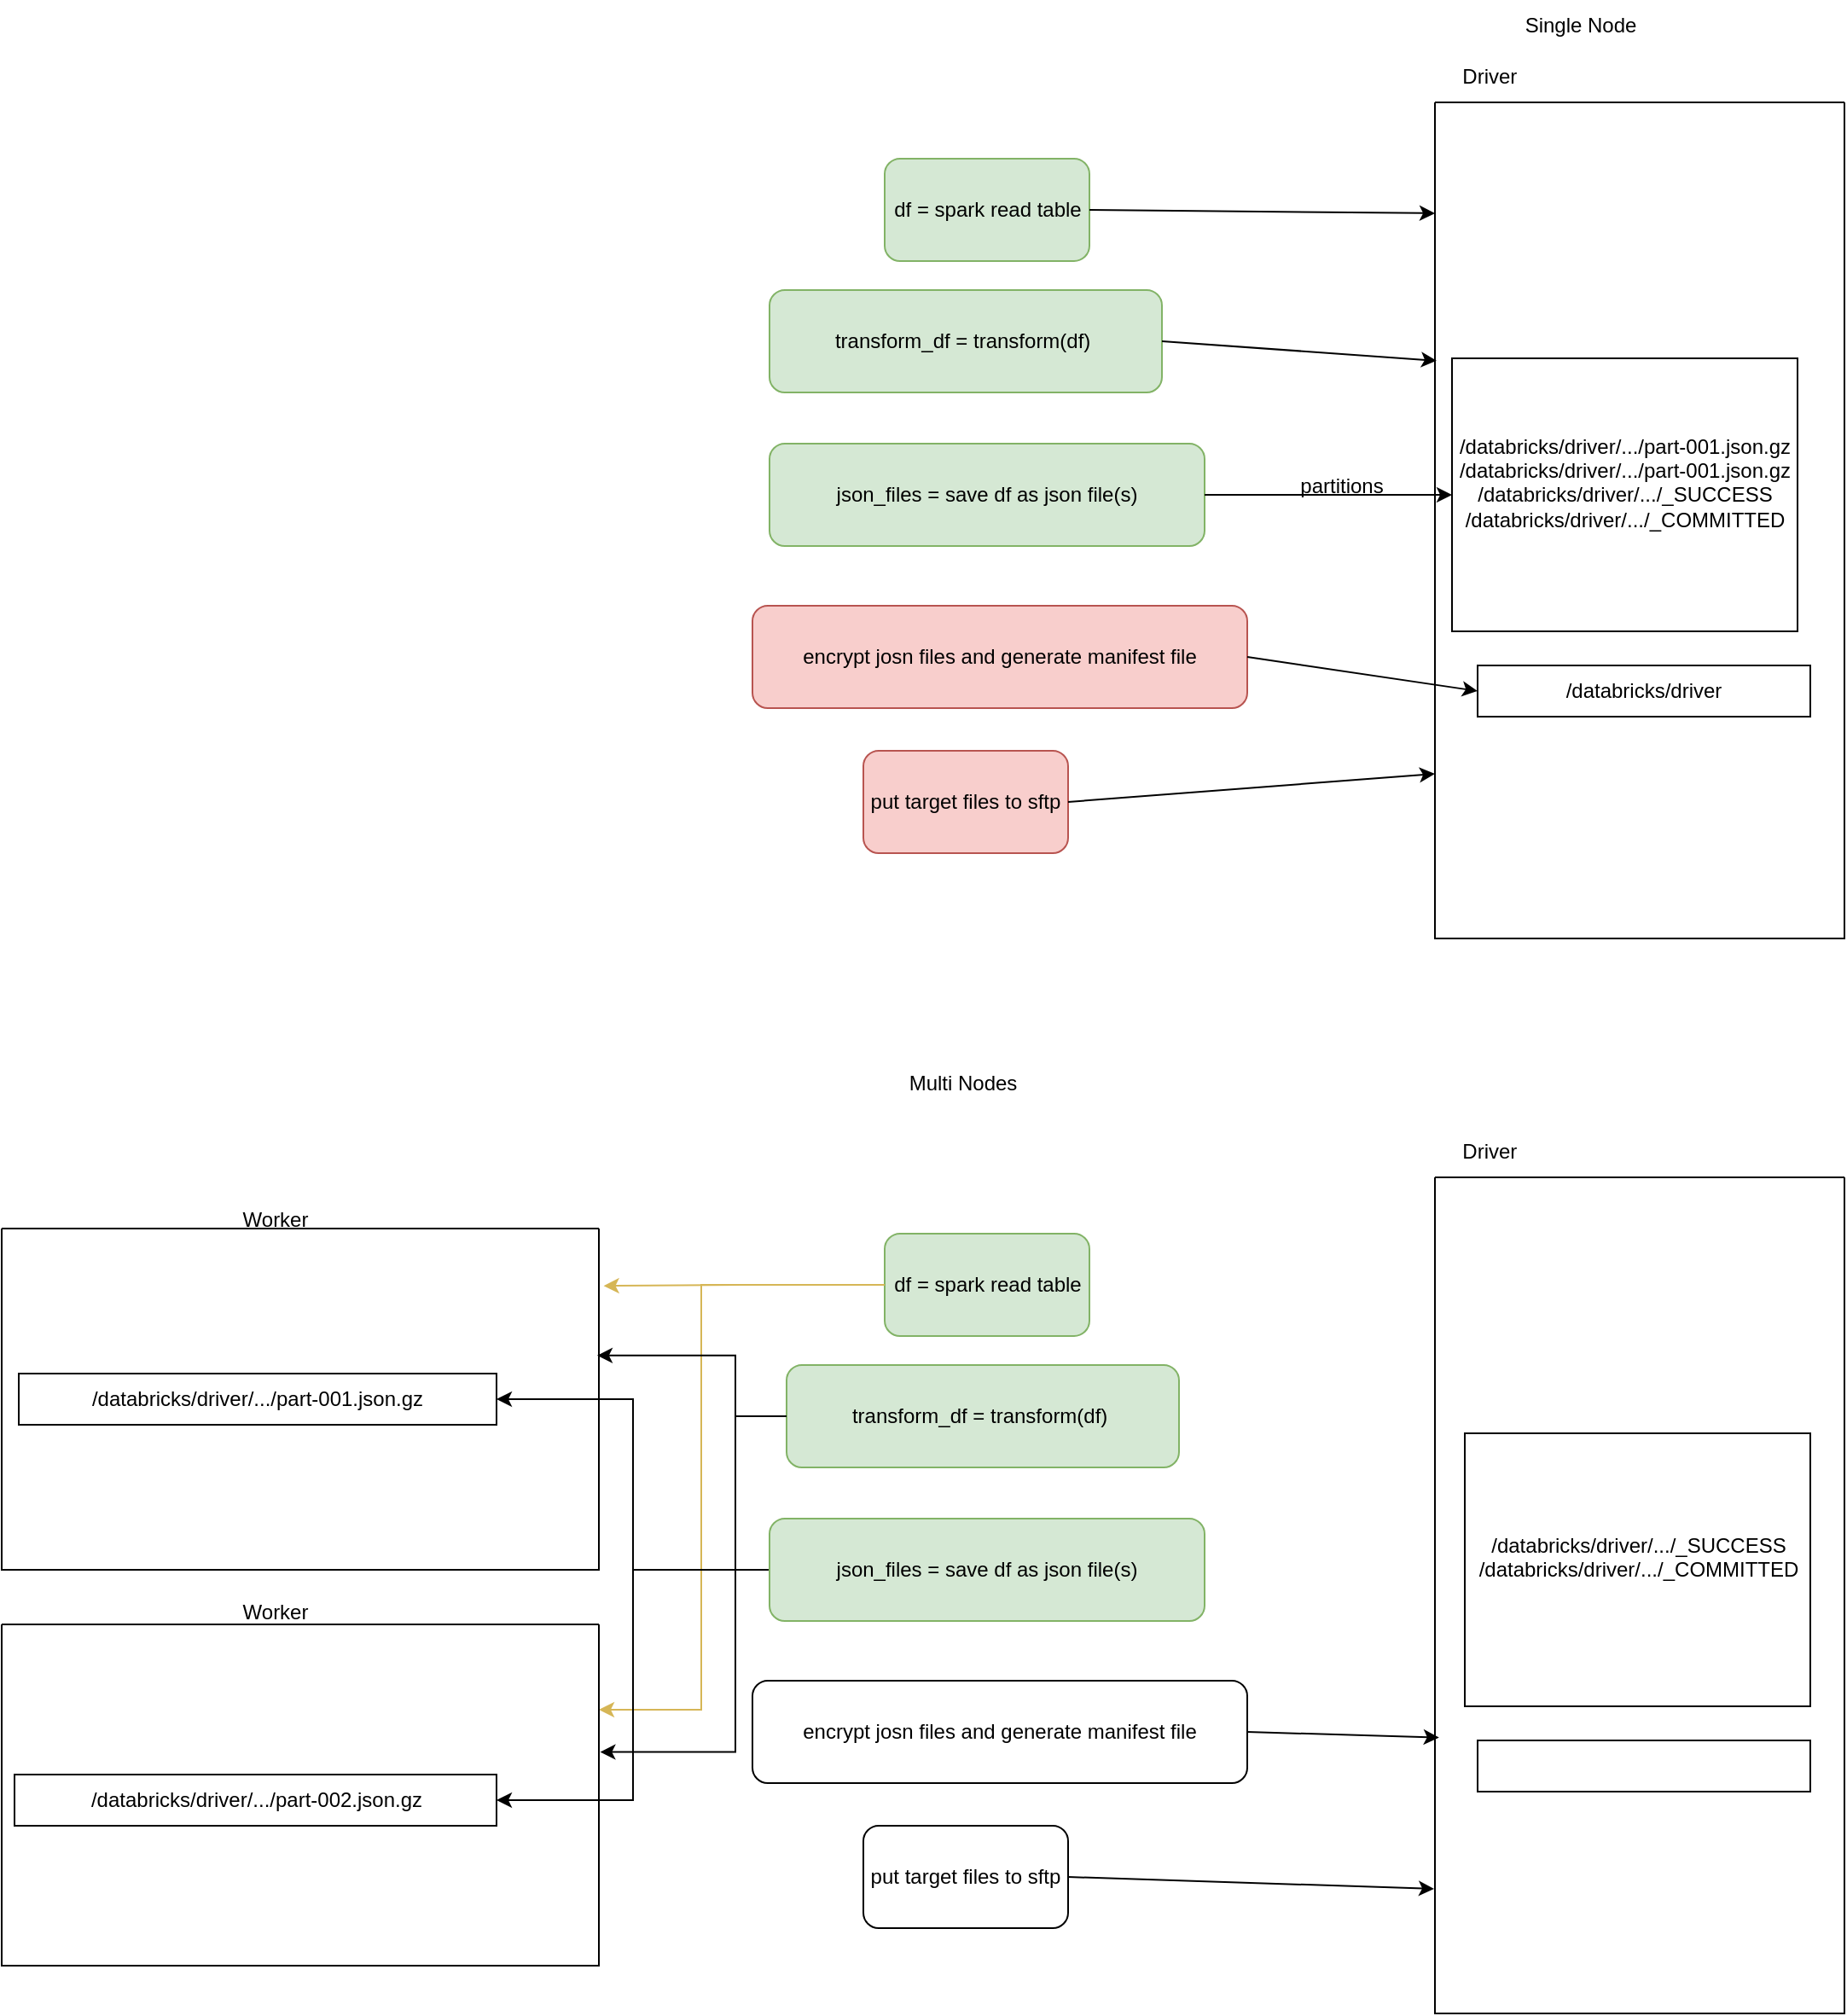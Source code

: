 <mxfile version="25.0.3">
  <diagram name="第 1 页" id="a1BwOLrXWPBUj6n1oyxn">
    <mxGraphModel dx="2802" dy="1046" grid="1" gridSize="10" guides="1" tooltips="1" connect="1" arrows="1" fold="1" page="1" pageScale="1" pageWidth="827" pageHeight="1169" math="0" shadow="0">
      <root>
        <mxCell id="0" />
        <mxCell id="1" parent="0" />
        <mxCell id="UQyt5uHhcSVYhBcTNX8b-2" value="Single Node" style="text;html=1;align=center;verticalAlign=middle;resizable=0;points=[];autosize=1;strokeColor=none;fillColor=none;" vertex="1" parent="1">
          <mxGeometry x="490" y="170" width="90" height="30" as="geometry" />
        </mxCell>
        <mxCell id="UQyt5uHhcSVYhBcTNX8b-5" value="" style="swimlane;startSize=0;" vertex="1" parent="1">
          <mxGeometry x="450" y="230" width="240" height="490" as="geometry" />
        </mxCell>
        <mxCell id="UQyt5uHhcSVYhBcTNX8b-19" value="/databricks/driver/.../part-001.json.gz&lt;div&gt;/databricks/driver/.../part-001.json.gz&lt;/div&gt;&lt;div&gt;/databricks/driver/.../_SUCCESS&lt;/div&gt;&lt;div&gt;&lt;div&gt;/databricks/driver/.../_COMMITTED&lt;/div&gt;&lt;/div&gt;&lt;div&gt;&lt;br&gt;&lt;/div&gt;" style="rounded=0;whiteSpace=wrap;html=1;" vertex="1" parent="UQyt5uHhcSVYhBcTNX8b-5">
          <mxGeometry x="10" y="150" width="202.5" height="160" as="geometry" />
        </mxCell>
        <mxCell id="UQyt5uHhcSVYhBcTNX8b-20" value="/databricks/driver" style="rounded=0;whiteSpace=wrap;html=1;" vertex="1" parent="UQyt5uHhcSVYhBcTNX8b-5">
          <mxGeometry x="25" y="330" width="195" height="30" as="geometry" />
        </mxCell>
        <mxCell id="UQyt5uHhcSVYhBcTNX8b-6" value="&amp;nbsp;Driver" style="text;html=1;align=center;verticalAlign=middle;resizable=0;points=[];autosize=1;strokeColor=none;fillColor=none;" vertex="1" parent="1">
          <mxGeometry x="450" y="200" width="60" height="30" as="geometry" />
        </mxCell>
        <mxCell id="UQyt5uHhcSVYhBcTNX8b-7" value="df = spark read table" style="rounded=1;whiteSpace=wrap;html=1;fillColor=#d5e8d4;strokeColor=#82b366;" vertex="1" parent="1">
          <mxGeometry x="127.5" y="263" width="120" height="60" as="geometry" />
        </mxCell>
        <mxCell id="UQyt5uHhcSVYhBcTNX8b-8" value="transform_df = transform(df)&amp;nbsp;" style="rounded=1;whiteSpace=wrap;html=1;fillColor=#d5e8d4;strokeColor=#82b366;" vertex="1" parent="1">
          <mxGeometry x="60" y="340" width="230" height="60" as="geometry" />
        </mxCell>
        <mxCell id="UQyt5uHhcSVYhBcTNX8b-9" value="json_files = save df as json file(s)" style="rounded=1;whiteSpace=wrap;html=1;fillColor=#d5e8d4;strokeColor=#82b366;" vertex="1" parent="1">
          <mxGeometry x="60" y="430" width="255" height="60" as="geometry" />
        </mxCell>
        <mxCell id="UQyt5uHhcSVYhBcTNX8b-10" value="encrypt josn files and generate manifest file" style="rounded=1;whiteSpace=wrap;html=1;fillColor=#f8cecc;strokeColor=#b85450;" vertex="1" parent="1">
          <mxGeometry x="50" y="525" width="290" height="60" as="geometry" />
        </mxCell>
        <mxCell id="UQyt5uHhcSVYhBcTNX8b-11" value="put target files to sftp" style="rounded=1;whiteSpace=wrap;html=1;fillColor=#f8cecc;strokeColor=#b85450;" vertex="1" parent="1">
          <mxGeometry x="115" y="610" width="120" height="60" as="geometry" />
        </mxCell>
        <mxCell id="UQyt5uHhcSVYhBcTNX8b-12" value="" style="endArrow=classic;html=1;rounded=0;exitX=1;exitY=0.5;exitDx=0;exitDy=0;" edge="1" parent="1" source="UQyt5uHhcSVYhBcTNX8b-7">
          <mxGeometry width="50" height="50" relative="1" as="geometry">
            <mxPoint x="390" y="590" as="sourcePoint" />
            <mxPoint x="450" y="295" as="targetPoint" />
          </mxGeometry>
        </mxCell>
        <mxCell id="UQyt5uHhcSVYhBcTNX8b-14" value="" style="endArrow=classic;html=1;rounded=0;exitX=1;exitY=0.5;exitDx=0;exitDy=0;entryX=0.004;entryY=0.309;entryDx=0;entryDy=0;entryPerimeter=0;" edge="1" parent="1" source="UQyt5uHhcSVYhBcTNX8b-8" target="UQyt5uHhcSVYhBcTNX8b-5">
          <mxGeometry width="50" height="50" relative="1" as="geometry">
            <mxPoint x="390" y="590" as="sourcePoint" />
            <mxPoint x="440" y="540" as="targetPoint" />
          </mxGeometry>
        </mxCell>
        <mxCell id="UQyt5uHhcSVYhBcTNX8b-15" value="" style="endArrow=classic;html=1;rounded=0;exitX=1;exitY=0.5;exitDx=0;exitDy=0;" edge="1" parent="1" source="UQyt5uHhcSVYhBcTNX8b-9" target="UQyt5uHhcSVYhBcTNX8b-19">
          <mxGeometry width="50" height="50" relative="1" as="geometry">
            <mxPoint x="390" y="590" as="sourcePoint" />
            <mxPoint x="440" y="540" as="targetPoint" />
          </mxGeometry>
        </mxCell>
        <mxCell id="UQyt5uHhcSVYhBcTNX8b-16" value="" style="endArrow=classic;html=1;rounded=0;exitX=1;exitY=0.5;exitDx=0;exitDy=0;entryX=0;entryY=0.5;entryDx=0;entryDy=0;" edge="1" parent="1" source="UQyt5uHhcSVYhBcTNX8b-10" target="UQyt5uHhcSVYhBcTNX8b-20">
          <mxGeometry width="50" height="50" relative="1" as="geometry">
            <mxPoint x="390" y="590" as="sourcePoint" />
            <mxPoint x="447" y="557" as="targetPoint" />
          </mxGeometry>
        </mxCell>
        <mxCell id="UQyt5uHhcSVYhBcTNX8b-17" value="" style="endArrow=classic;html=1;rounded=0;exitX=1;exitY=0.5;exitDx=0;exitDy=0;entryX=0;entryY=0.803;entryDx=0;entryDy=0;entryPerimeter=0;" edge="1" parent="1" source="UQyt5uHhcSVYhBcTNX8b-11" target="UQyt5uHhcSVYhBcTNX8b-5">
          <mxGeometry width="50" height="50" relative="1" as="geometry">
            <mxPoint x="257.5" y="650" as="sourcePoint" />
            <mxPoint x="450" y="550" as="targetPoint" />
          </mxGeometry>
        </mxCell>
        <mxCell id="UQyt5uHhcSVYhBcTNX8b-21" value="partitions" style="text;html=1;align=center;verticalAlign=middle;resizable=0;points=[];autosize=1;strokeColor=none;fillColor=none;" vertex="1" parent="1">
          <mxGeometry x="360" y="440" width="70" height="30" as="geometry" />
        </mxCell>
        <mxCell id="UQyt5uHhcSVYhBcTNX8b-22" value="Multi Nodes" style="text;html=1;align=center;verticalAlign=middle;resizable=0;points=[];autosize=1;strokeColor=none;fillColor=none;" vertex="1" parent="1">
          <mxGeometry x="127.5" y="790" width="90" height="30" as="geometry" />
        </mxCell>
        <mxCell id="UQyt5uHhcSVYhBcTNX8b-23" value="" style="swimlane;startSize=0;" vertex="1" parent="1">
          <mxGeometry x="450" y="860" width="240" height="490" as="geometry" />
        </mxCell>
        <mxCell id="UQyt5uHhcSVYhBcTNX8b-25" value="" style="rounded=0;whiteSpace=wrap;html=1;" vertex="1" parent="UQyt5uHhcSVYhBcTNX8b-23">
          <mxGeometry x="25" y="330" width="195" height="30" as="geometry" />
        </mxCell>
        <mxCell id="UQyt5uHhcSVYhBcTNX8b-50" value="&lt;div&gt;/databricks/driver/.../_SUCCESS&lt;/div&gt;&lt;div&gt;&lt;div&gt;/databricks/driver/.../_COMMITTED&lt;/div&gt;&lt;/div&gt;&lt;div&gt;&lt;br&gt;&lt;/div&gt;" style="rounded=0;whiteSpace=wrap;html=1;" vertex="1" parent="UQyt5uHhcSVYhBcTNX8b-23">
          <mxGeometry x="17.5" y="150" width="202.5" height="160" as="geometry" />
        </mxCell>
        <mxCell id="UQyt5uHhcSVYhBcTNX8b-26" value="&amp;nbsp;Driver" style="text;html=1;align=center;verticalAlign=middle;resizable=0;points=[];autosize=1;strokeColor=none;fillColor=none;" vertex="1" parent="1">
          <mxGeometry x="450" y="830" width="60" height="30" as="geometry" />
        </mxCell>
        <mxCell id="UQyt5uHhcSVYhBcTNX8b-47" style="edgeStyle=orthogonalEdgeStyle;rounded=0;orthogonalLoop=1;jettySize=auto;html=1;entryX=1;entryY=0.25;entryDx=0;entryDy=0;fillColor=#fff2cc;strokeColor=#d6b656;" edge="1" parent="1" source="UQyt5uHhcSVYhBcTNX8b-27" target="UQyt5uHhcSVYhBcTNX8b-40">
          <mxGeometry relative="1" as="geometry">
            <Array as="points">
              <mxPoint x="20" y="923" />
              <mxPoint x="20" y="1172" />
            </Array>
          </mxGeometry>
        </mxCell>
        <mxCell id="UQyt5uHhcSVYhBcTNX8b-27" value="df = spark read table" style="rounded=1;whiteSpace=wrap;html=1;fillColor=#d5e8d4;strokeColor=#82b366;" vertex="1" parent="1">
          <mxGeometry x="127.5" y="893" width="120" height="60" as="geometry" />
        </mxCell>
        <mxCell id="UQyt5uHhcSVYhBcTNX8b-28" value="transform_df = transform(df)&amp;nbsp;" style="rounded=1;whiteSpace=wrap;html=1;fillColor=#d5e8d4;strokeColor=#82b366;" vertex="1" parent="1">
          <mxGeometry x="70" y="970" width="230" height="60" as="geometry" />
        </mxCell>
        <mxCell id="UQyt5uHhcSVYhBcTNX8b-44" style="edgeStyle=orthogonalEdgeStyle;rounded=0;orthogonalLoop=1;jettySize=auto;html=1;entryX=1;entryY=0.5;entryDx=0;entryDy=0;" edge="1" parent="1" source="UQyt5uHhcSVYhBcTNX8b-29" target="UQyt5uHhcSVYhBcTNX8b-42">
          <mxGeometry relative="1" as="geometry" />
        </mxCell>
        <mxCell id="UQyt5uHhcSVYhBcTNX8b-45" style="edgeStyle=orthogonalEdgeStyle;rounded=0;orthogonalLoop=1;jettySize=auto;html=1;exitX=0;exitY=0.5;exitDx=0;exitDy=0;entryX=1;entryY=0.5;entryDx=0;entryDy=0;" edge="1" parent="1" source="UQyt5uHhcSVYhBcTNX8b-29" target="UQyt5uHhcSVYhBcTNX8b-43">
          <mxGeometry relative="1" as="geometry" />
        </mxCell>
        <mxCell id="UQyt5uHhcSVYhBcTNX8b-29" value="json_files = save df as json file(s)" style="rounded=1;whiteSpace=wrap;html=1;fillColor=#d5e8d4;strokeColor=#82b366;" vertex="1" parent="1">
          <mxGeometry x="60" y="1060" width="255" height="60" as="geometry" />
        </mxCell>
        <mxCell id="UQyt5uHhcSVYhBcTNX8b-30" value="encrypt josn files and generate manifest file" style="rounded=1;whiteSpace=wrap;html=1;" vertex="1" parent="1">
          <mxGeometry x="50" y="1155" width="290" height="60" as="geometry" />
        </mxCell>
        <mxCell id="UQyt5uHhcSVYhBcTNX8b-31" value="put target files to sftp" style="rounded=1;whiteSpace=wrap;html=1;" vertex="1" parent="1">
          <mxGeometry x="115" y="1240" width="120" height="60" as="geometry" />
        </mxCell>
        <mxCell id="UQyt5uHhcSVYhBcTNX8b-35" value="" style="endArrow=classic;html=1;rounded=0;exitX=1;exitY=0.5;exitDx=0;exitDy=0;entryX=0.01;entryY=0.67;entryDx=0;entryDy=0;entryPerimeter=0;" edge="1" parent="1" source="UQyt5uHhcSVYhBcTNX8b-30" target="UQyt5uHhcSVYhBcTNX8b-23">
          <mxGeometry width="50" height="50" relative="1" as="geometry">
            <mxPoint x="390" y="1220" as="sourcePoint" />
            <mxPoint x="447" y="1187" as="targetPoint" />
          </mxGeometry>
        </mxCell>
        <mxCell id="UQyt5uHhcSVYhBcTNX8b-36" value="" style="endArrow=classic;html=1;rounded=0;exitX=1;exitY=0.5;exitDx=0;exitDy=0;entryX=-0.002;entryY=0.851;entryDx=0;entryDy=0;entryPerimeter=0;" edge="1" parent="1" source="UQyt5uHhcSVYhBcTNX8b-31" target="UQyt5uHhcSVYhBcTNX8b-23">
          <mxGeometry width="50" height="50" relative="1" as="geometry">
            <mxPoint x="257.5" y="1280" as="sourcePoint" />
            <mxPoint x="450" y="1180" as="targetPoint" />
          </mxGeometry>
        </mxCell>
        <mxCell id="UQyt5uHhcSVYhBcTNX8b-38" value="" style="swimlane;startSize=0;" vertex="1" parent="1">
          <mxGeometry x="-390" y="890" width="350" height="200" as="geometry" />
        </mxCell>
        <mxCell id="UQyt5uHhcSVYhBcTNX8b-42" value="/databricks/driver/.../part-001.json.gz" style="rounded=0;whiteSpace=wrap;html=1;" vertex="1" parent="UQyt5uHhcSVYhBcTNX8b-38">
          <mxGeometry x="10" y="85" width="280" height="30" as="geometry" />
        </mxCell>
        <mxCell id="UQyt5uHhcSVYhBcTNX8b-39" value="Worker" style="text;html=1;align=center;verticalAlign=middle;resizable=0;points=[];autosize=1;strokeColor=none;fillColor=none;" vertex="1" parent="1">
          <mxGeometry x="-260" y="870" width="60" height="30" as="geometry" />
        </mxCell>
        <mxCell id="UQyt5uHhcSVYhBcTNX8b-40" value="" style="swimlane;startSize=0;" vertex="1" parent="1">
          <mxGeometry x="-390" y="1122" width="350" height="200" as="geometry" />
        </mxCell>
        <mxCell id="UQyt5uHhcSVYhBcTNX8b-43" value="/databricks/driver/.../part-002.json.gz" style="rounded=0;whiteSpace=wrap;html=1;" vertex="1" parent="UQyt5uHhcSVYhBcTNX8b-40">
          <mxGeometry x="7.5" y="88" width="282.5" height="30" as="geometry" />
        </mxCell>
        <mxCell id="UQyt5uHhcSVYhBcTNX8b-41" value="Worker" style="text;html=1;align=center;verticalAlign=middle;resizable=0;points=[];autosize=1;strokeColor=none;fillColor=none;" vertex="1" parent="1">
          <mxGeometry x="-260" y="1100" width="60" height="30" as="geometry" />
        </mxCell>
        <mxCell id="UQyt5uHhcSVYhBcTNX8b-46" style="edgeStyle=orthogonalEdgeStyle;rounded=0;orthogonalLoop=1;jettySize=auto;html=1;entryX=1.008;entryY=0.168;entryDx=0;entryDy=0;entryPerimeter=0;fillColor=#fff2cc;strokeColor=#d6b656;" edge="1" parent="1" source="UQyt5uHhcSVYhBcTNX8b-27" target="UQyt5uHhcSVYhBcTNX8b-38">
          <mxGeometry relative="1" as="geometry" />
        </mxCell>
        <mxCell id="UQyt5uHhcSVYhBcTNX8b-48" style="edgeStyle=orthogonalEdgeStyle;rounded=0;orthogonalLoop=1;jettySize=auto;html=1;entryX=0.997;entryY=0.372;entryDx=0;entryDy=0;entryPerimeter=0;" edge="1" parent="1" source="UQyt5uHhcSVYhBcTNX8b-28" target="UQyt5uHhcSVYhBcTNX8b-38">
          <mxGeometry relative="1" as="geometry">
            <Array as="points">
              <mxPoint x="40" y="1000" />
              <mxPoint x="40" y="964" />
            </Array>
          </mxGeometry>
        </mxCell>
        <mxCell id="UQyt5uHhcSVYhBcTNX8b-49" style="edgeStyle=orthogonalEdgeStyle;rounded=0;orthogonalLoop=1;jettySize=auto;html=1;entryX=1.002;entryY=0.374;entryDx=0;entryDy=0;entryPerimeter=0;" edge="1" parent="1" source="UQyt5uHhcSVYhBcTNX8b-28" target="UQyt5uHhcSVYhBcTNX8b-40">
          <mxGeometry relative="1" as="geometry">
            <Array as="points">
              <mxPoint x="40" y="1000" />
              <mxPoint x="40" y="1197" />
            </Array>
          </mxGeometry>
        </mxCell>
      </root>
    </mxGraphModel>
  </diagram>
</mxfile>
